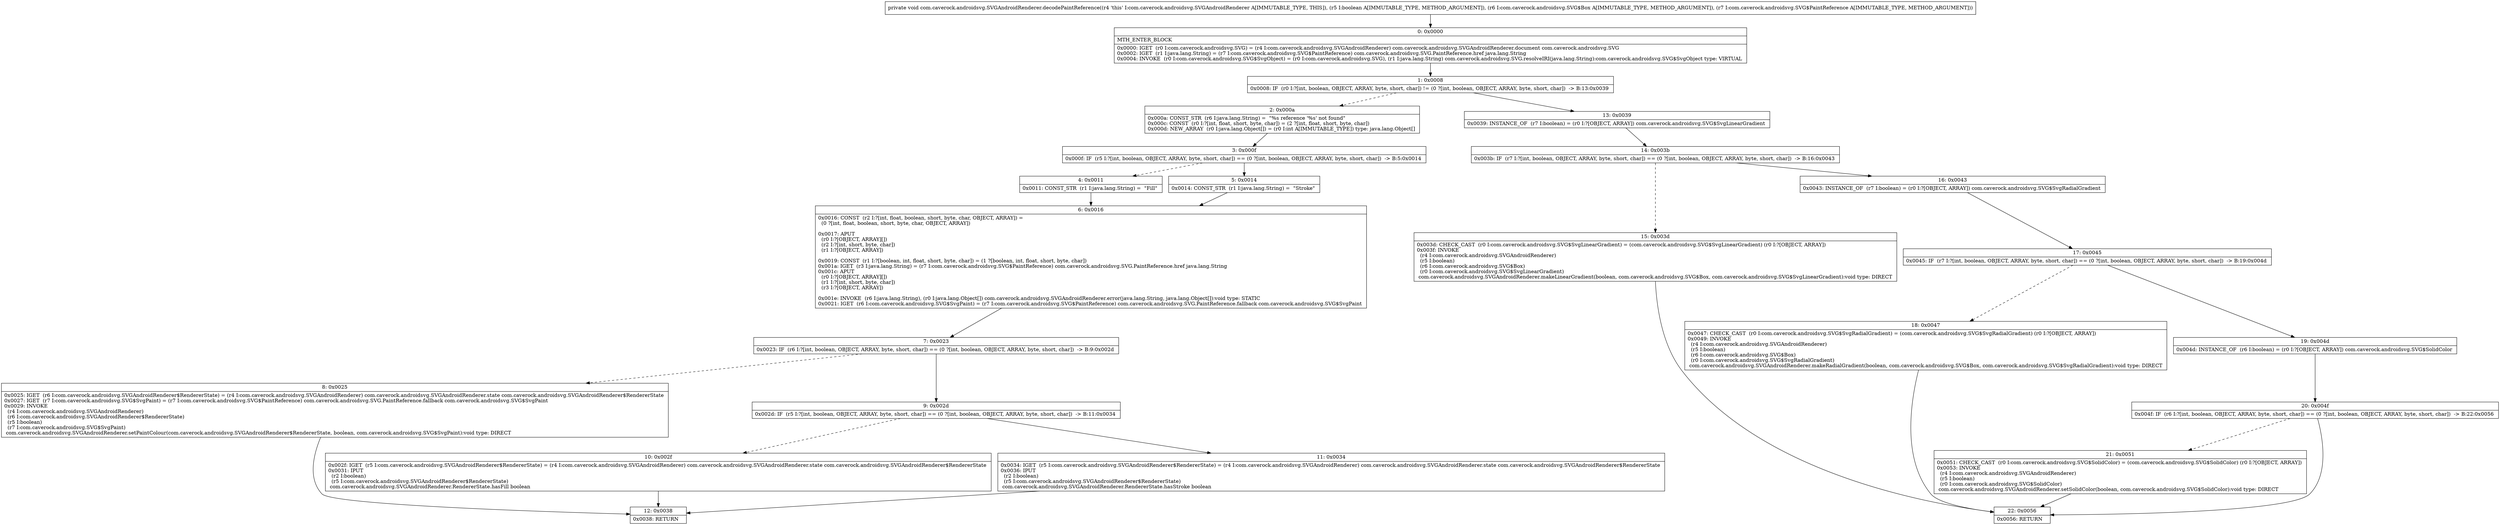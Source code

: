 digraph "CFG forcom.caverock.androidsvg.SVGAndroidRenderer.decodePaintReference(ZLcom\/caverock\/androidsvg\/SVG$Box;Lcom\/caverock\/androidsvg\/SVG$PaintReference;)V" {
Node_0 [shape=record,label="{0\:\ 0x0000|MTH_ENTER_BLOCK\l|0x0000: IGET  (r0 I:com.caverock.androidsvg.SVG) = (r4 I:com.caverock.androidsvg.SVGAndroidRenderer) com.caverock.androidsvg.SVGAndroidRenderer.document com.caverock.androidsvg.SVG \l0x0002: IGET  (r1 I:java.lang.String) = (r7 I:com.caverock.androidsvg.SVG$PaintReference) com.caverock.androidsvg.SVG.PaintReference.href java.lang.String \l0x0004: INVOKE  (r0 I:com.caverock.androidsvg.SVG$SvgObject) = (r0 I:com.caverock.androidsvg.SVG), (r1 I:java.lang.String) com.caverock.androidsvg.SVG.resolveIRI(java.lang.String):com.caverock.androidsvg.SVG$SvgObject type: VIRTUAL \l}"];
Node_1 [shape=record,label="{1\:\ 0x0008|0x0008: IF  (r0 I:?[int, boolean, OBJECT, ARRAY, byte, short, char]) != (0 ?[int, boolean, OBJECT, ARRAY, byte, short, char])  \-\> B:13:0x0039 \l}"];
Node_2 [shape=record,label="{2\:\ 0x000a|0x000a: CONST_STR  (r6 I:java.lang.String) =  \"%s reference '%s' not found\" \l0x000c: CONST  (r0 I:?[int, float, short, byte, char]) = (2 ?[int, float, short, byte, char]) \l0x000d: NEW_ARRAY  (r0 I:java.lang.Object[]) = (r0 I:int A[IMMUTABLE_TYPE]) type: java.lang.Object[] \l}"];
Node_3 [shape=record,label="{3\:\ 0x000f|0x000f: IF  (r5 I:?[int, boolean, OBJECT, ARRAY, byte, short, char]) == (0 ?[int, boolean, OBJECT, ARRAY, byte, short, char])  \-\> B:5:0x0014 \l}"];
Node_4 [shape=record,label="{4\:\ 0x0011|0x0011: CONST_STR  (r1 I:java.lang.String) =  \"Fill\" \l}"];
Node_5 [shape=record,label="{5\:\ 0x0014|0x0014: CONST_STR  (r1 I:java.lang.String) =  \"Stroke\" \l}"];
Node_6 [shape=record,label="{6\:\ 0x0016|0x0016: CONST  (r2 I:?[int, float, boolean, short, byte, char, OBJECT, ARRAY]) = \l  (0 ?[int, float, boolean, short, byte, char, OBJECT, ARRAY])\l \l0x0017: APUT  \l  (r0 I:?[OBJECT, ARRAY][])\l  (r2 I:?[int, short, byte, char])\l  (r1 I:?[OBJECT, ARRAY])\l \l0x0019: CONST  (r1 I:?[boolean, int, float, short, byte, char]) = (1 ?[boolean, int, float, short, byte, char]) \l0x001a: IGET  (r3 I:java.lang.String) = (r7 I:com.caverock.androidsvg.SVG$PaintReference) com.caverock.androidsvg.SVG.PaintReference.href java.lang.String \l0x001c: APUT  \l  (r0 I:?[OBJECT, ARRAY][])\l  (r1 I:?[int, short, byte, char])\l  (r3 I:?[OBJECT, ARRAY])\l \l0x001e: INVOKE  (r6 I:java.lang.String), (r0 I:java.lang.Object[]) com.caverock.androidsvg.SVGAndroidRenderer.error(java.lang.String, java.lang.Object[]):void type: STATIC \l0x0021: IGET  (r6 I:com.caverock.androidsvg.SVG$SvgPaint) = (r7 I:com.caverock.androidsvg.SVG$PaintReference) com.caverock.androidsvg.SVG.PaintReference.fallback com.caverock.androidsvg.SVG$SvgPaint \l}"];
Node_7 [shape=record,label="{7\:\ 0x0023|0x0023: IF  (r6 I:?[int, boolean, OBJECT, ARRAY, byte, short, char]) == (0 ?[int, boolean, OBJECT, ARRAY, byte, short, char])  \-\> B:9:0x002d \l}"];
Node_8 [shape=record,label="{8\:\ 0x0025|0x0025: IGET  (r6 I:com.caverock.androidsvg.SVGAndroidRenderer$RendererState) = (r4 I:com.caverock.androidsvg.SVGAndroidRenderer) com.caverock.androidsvg.SVGAndroidRenderer.state com.caverock.androidsvg.SVGAndroidRenderer$RendererState \l0x0027: IGET  (r7 I:com.caverock.androidsvg.SVG$SvgPaint) = (r7 I:com.caverock.androidsvg.SVG$PaintReference) com.caverock.androidsvg.SVG.PaintReference.fallback com.caverock.androidsvg.SVG$SvgPaint \l0x0029: INVOKE  \l  (r4 I:com.caverock.androidsvg.SVGAndroidRenderer)\l  (r6 I:com.caverock.androidsvg.SVGAndroidRenderer$RendererState)\l  (r5 I:boolean)\l  (r7 I:com.caverock.androidsvg.SVG$SvgPaint)\l com.caverock.androidsvg.SVGAndroidRenderer.setPaintColour(com.caverock.androidsvg.SVGAndroidRenderer$RendererState, boolean, com.caverock.androidsvg.SVG$SvgPaint):void type: DIRECT \l}"];
Node_9 [shape=record,label="{9\:\ 0x002d|0x002d: IF  (r5 I:?[int, boolean, OBJECT, ARRAY, byte, short, char]) == (0 ?[int, boolean, OBJECT, ARRAY, byte, short, char])  \-\> B:11:0x0034 \l}"];
Node_10 [shape=record,label="{10\:\ 0x002f|0x002f: IGET  (r5 I:com.caverock.androidsvg.SVGAndroidRenderer$RendererState) = (r4 I:com.caverock.androidsvg.SVGAndroidRenderer) com.caverock.androidsvg.SVGAndroidRenderer.state com.caverock.androidsvg.SVGAndroidRenderer$RendererState \l0x0031: IPUT  \l  (r2 I:boolean)\l  (r5 I:com.caverock.androidsvg.SVGAndroidRenderer$RendererState)\l com.caverock.androidsvg.SVGAndroidRenderer.RendererState.hasFill boolean \l}"];
Node_11 [shape=record,label="{11\:\ 0x0034|0x0034: IGET  (r5 I:com.caverock.androidsvg.SVGAndroidRenderer$RendererState) = (r4 I:com.caverock.androidsvg.SVGAndroidRenderer) com.caverock.androidsvg.SVGAndroidRenderer.state com.caverock.androidsvg.SVGAndroidRenderer$RendererState \l0x0036: IPUT  \l  (r2 I:boolean)\l  (r5 I:com.caverock.androidsvg.SVGAndroidRenderer$RendererState)\l com.caverock.androidsvg.SVGAndroidRenderer.RendererState.hasStroke boolean \l}"];
Node_12 [shape=record,label="{12\:\ 0x0038|0x0038: RETURN   \l}"];
Node_13 [shape=record,label="{13\:\ 0x0039|0x0039: INSTANCE_OF  (r7 I:boolean) = (r0 I:?[OBJECT, ARRAY]) com.caverock.androidsvg.SVG$SvgLinearGradient \l}"];
Node_14 [shape=record,label="{14\:\ 0x003b|0x003b: IF  (r7 I:?[int, boolean, OBJECT, ARRAY, byte, short, char]) == (0 ?[int, boolean, OBJECT, ARRAY, byte, short, char])  \-\> B:16:0x0043 \l}"];
Node_15 [shape=record,label="{15\:\ 0x003d|0x003d: CHECK_CAST  (r0 I:com.caverock.androidsvg.SVG$SvgLinearGradient) = (com.caverock.androidsvg.SVG$SvgLinearGradient) (r0 I:?[OBJECT, ARRAY]) \l0x003f: INVOKE  \l  (r4 I:com.caverock.androidsvg.SVGAndroidRenderer)\l  (r5 I:boolean)\l  (r6 I:com.caverock.androidsvg.SVG$Box)\l  (r0 I:com.caverock.androidsvg.SVG$SvgLinearGradient)\l com.caverock.androidsvg.SVGAndroidRenderer.makeLinearGradient(boolean, com.caverock.androidsvg.SVG$Box, com.caverock.androidsvg.SVG$SvgLinearGradient):void type: DIRECT \l}"];
Node_16 [shape=record,label="{16\:\ 0x0043|0x0043: INSTANCE_OF  (r7 I:boolean) = (r0 I:?[OBJECT, ARRAY]) com.caverock.androidsvg.SVG$SvgRadialGradient \l}"];
Node_17 [shape=record,label="{17\:\ 0x0045|0x0045: IF  (r7 I:?[int, boolean, OBJECT, ARRAY, byte, short, char]) == (0 ?[int, boolean, OBJECT, ARRAY, byte, short, char])  \-\> B:19:0x004d \l}"];
Node_18 [shape=record,label="{18\:\ 0x0047|0x0047: CHECK_CAST  (r0 I:com.caverock.androidsvg.SVG$SvgRadialGradient) = (com.caverock.androidsvg.SVG$SvgRadialGradient) (r0 I:?[OBJECT, ARRAY]) \l0x0049: INVOKE  \l  (r4 I:com.caverock.androidsvg.SVGAndroidRenderer)\l  (r5 I:boolean)\l  (r6 I:com.caverock.androidsvg.SVG$Box)\l  (r0 I:com.caverock.androidsvg.SVG$SvgRadialGradient)\l com.caverock.androidsvg.SVGAndroidRenderer.makeRadialGradient(boolean, com.caverock.androidsvg.SVG$Box, com.caverock.androidsvg.SVG$SvgRadialGradient):void type: DIRECT \l}"];
Node_19 [shape=record,label="{19\:\ 0x004d|0x004d: INSTANCE_OF  (r6 I:boolean) = (r0 I:?[OBJECT, ARRAY]) com.caverock.androidsvg.SVG$SolidColor \l}"];
Node_20 [shape=record,label="{20\:\ 0x004f|0x004f: IF  (r6 I:?[int, boolean, OBJECT, ARRAY, byte, short, char]) == (0 ?[int, boolean, OBJECT, ARRAY, byte, short, char])  \-\> B:22:0x0056 \l}"];
Node_21 [shape=record,label="{21\:\ 0x0051|0x0051: CHECK_CAST  (r0 I:com.caverock.androidsvg.SVG$SolidColor) = (com.caverock.androidsvg.SVG$SolidColor) (r0 I:?[OBJECT, ARRAY]) \l0x0053: INVOKE  \l  (r4 I:com.caverock.androidsvg.SVGAndroidRenderer)\l  (r5 I:boolean)\l  (r0 I:com.caverock.androidsvg.SVG$SolidColor)\l com.caverock.androidsvg.SVGAndroidRenderer.setSolidColor(boolean, com.caverock.androidsvg.SVG$SolidColor):void type: DIRECT \l}"];
Node_22 [shape=record,label="{22\:\ 0x0056|0x0056: RETURN   \l}"];
MethodNode[shape=record,label="{private void com.caverock.androidsvg.SVGAndroidRenderer.decodePaintReference((r4 'this' I:com.caverock.androidsvg.SVGAndroidRenderer A[IMMUTABLE_TYPE, THIS]), (r5 I:boolean A[IMMUTABLE_TYPE, METHOD_ARGUMENT]), (r6 I:com.caverock.androidsvg.SVG$Box A[IMMUTABLE_TYPE, METHOD_ARGUMENT]), (r7 I:com.caverock.androidsvg.SVG$PaintReference A[IMMUTABLE_TYPE, METHOD_ARGUMENT])) }"];
MethodNode -> Node_0;
Node_0 -> Node_1;
Node_1 -> Node_2[style=dashed];
Node_1 -> Node_13;
Node_2 -> Node_3;
Node_3 -> Node_4[style=dashed];
Node_3 -> Node_5;
Node_4 -> Node_6;
Node_5 -> Node_6;
Node_6 -> Node_7;
Node_7 -> Node_8[style=dashed];
Node_7 -> Node_9;
Node_8 -> Node_12;
Node_9 -> Node_10[style=dashed];
Node_9 -> Node_11;
Node_10 -> Node_12;
Node_11 -> Node_12;
Node_13 -> Node_14;
Node_14 -> Node_15[style=dashed];
Node_14 -> Node_16;
Node_15 -> Node_22;
Node_16 -> Node_17;
Node_17 -> Node_18[style=dashed];
Node_17 -> Node_19;
Node_18 -> Node_22;
Node_19 -> Node_20;
Node_20 -> Node_21[style=dashed];
Node_20 -> Node_22;
Node_21 -> Node_22;
}

